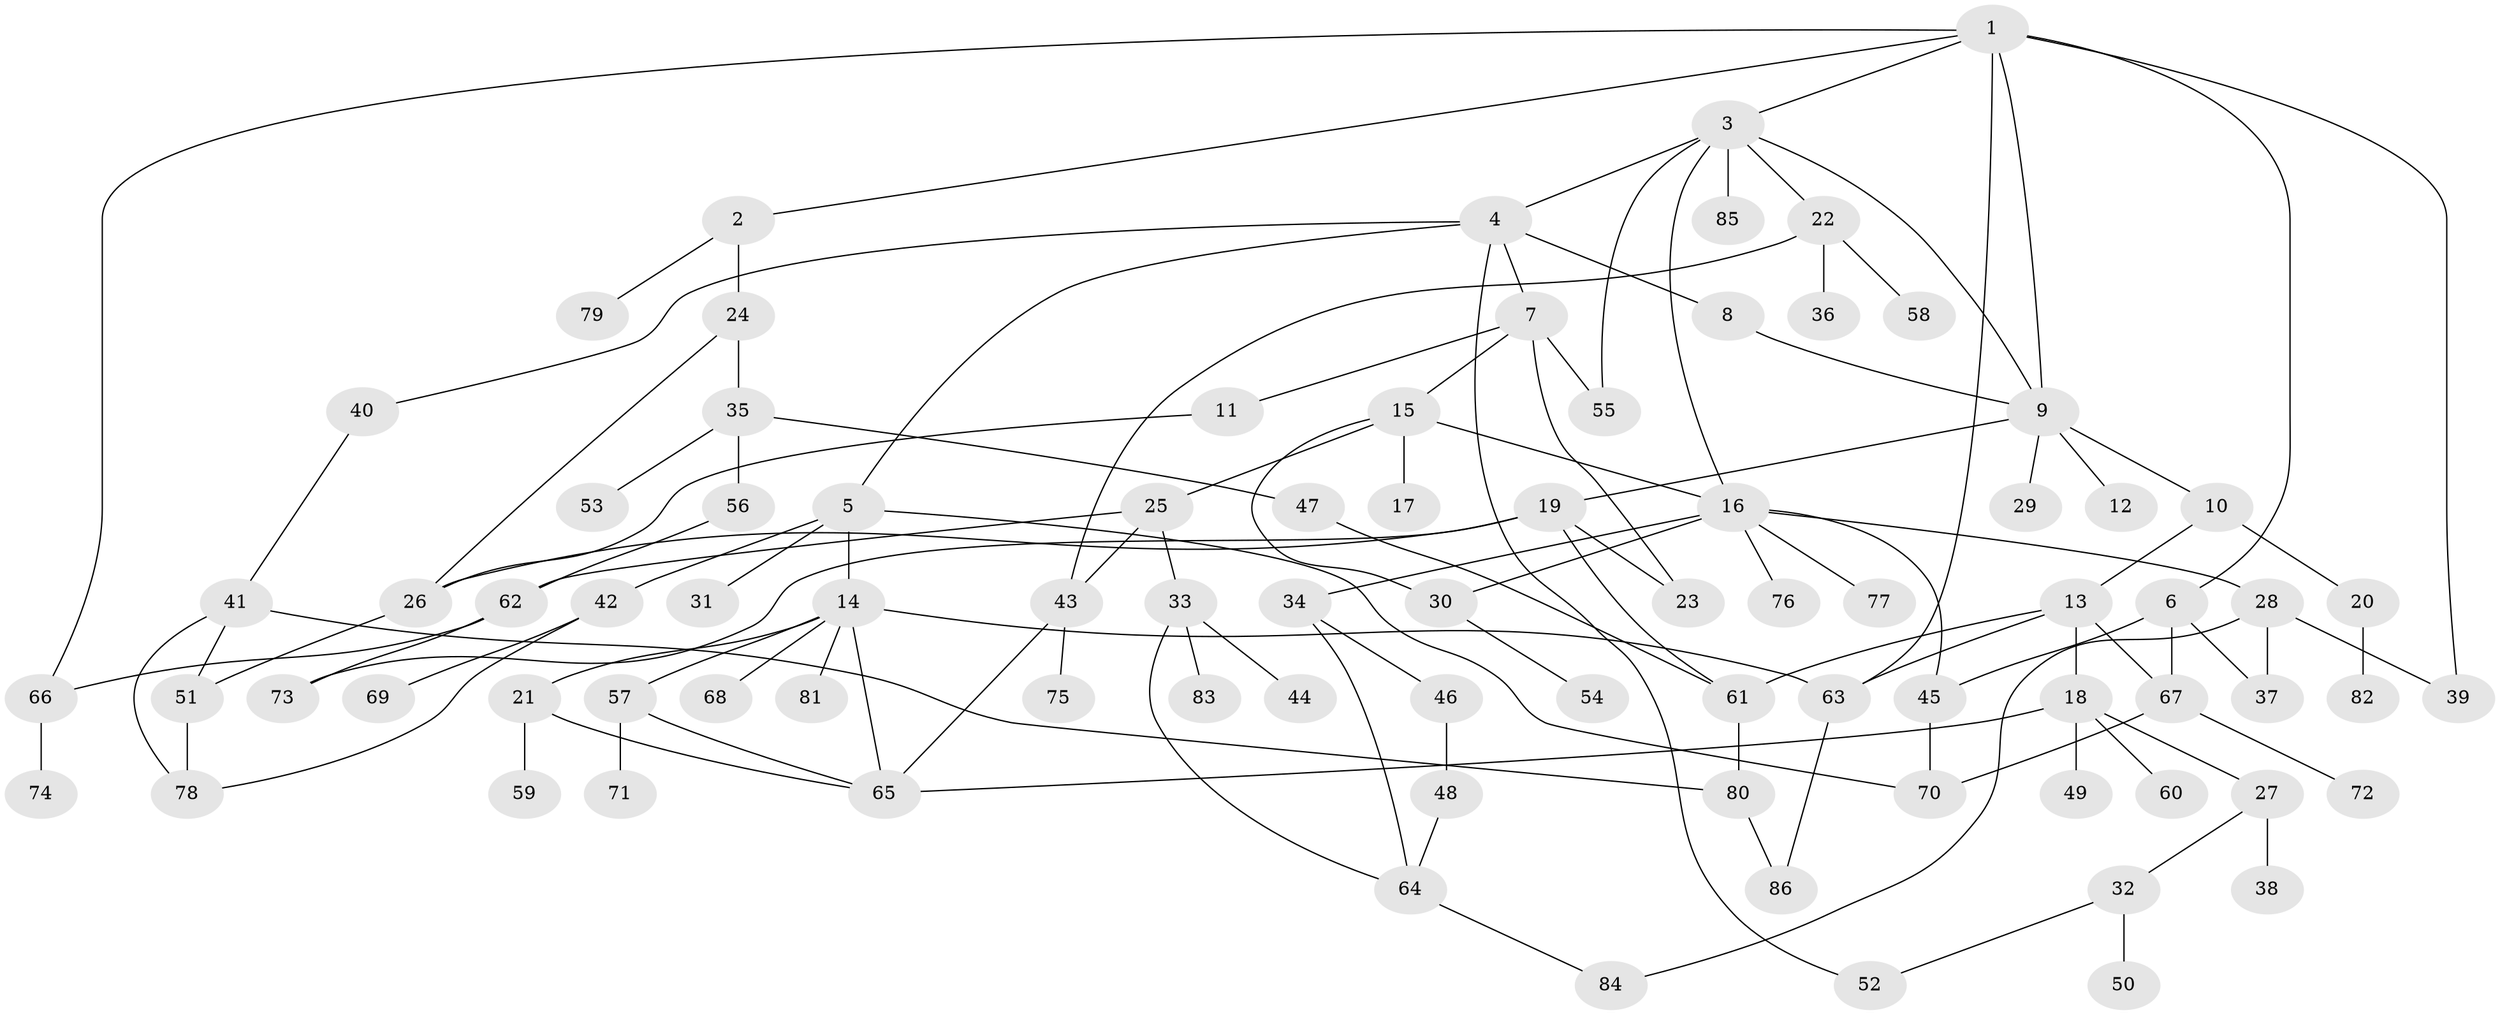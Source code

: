 // coarse degree distribution, {7: 0.05084745762711865, 4: 0.13559322033898305, 6: 0.06779661016949153, 9: 0.01694915254237288, 5: 0.06779661016949153, 8: 0.03389830508474576, 3: 0.11864406779661017, 1: 0.3898305084745763, 2: 0.11864406779661017}
// Generated by graph-tools (version 1.1) at 2025/41/03/06/25 10:41:26]
// undirected, 86 vertices, 120 edges
graph export_dot {
graph [start="1"]
  node [color=gray90,style=filled];
  1;
  2;
  3;
  4;
  5;
  6;
  7;
  8;
  9;
  10;
  11;
  12;
  13;
  14;
  15;
  16;
  17;
  18;
  19;
  20;
  21;
  22;
  23;
  24;
  25;
  26;
  27;
  28;
  29;
  30;
  31;
  32;
  33;
  34;
  35;
  36;
  37;
  38;
  39;
  40;
  41;
  42;
  43;
  44;
  45;
  46;
  47;
  48;
  49;
  50;
  51;
  52;
  53;
  54;
  55;
  56;
  57;
  58;
  59;
  60;
  61;
  62;
  63;
  64;
  65;
  66;
  67;
  68;
  69;
  70;
  71;
  72;
  73;
  74;
  75;
  76;
  77;
  78;
  79;
  80;
  81;
  82;
  83;
  84;
  85;
  86;
  1 -- 2;
  1 -- 3;
  1 -- 6;
  1 -- 39;
  1 -- 66;
  1 -- 63;
  1 -- 9;
  2 -- 24;
  2 -- 79;
  3 -- 4;
  3 -- 9;
  3 -- 16;
  3 -- 22;
  3 -- 85;
  3 -- 55;
  4 -- 5;
  4 -- 7;
  4 -- 8;
  4 -- 40;
  4 -- 52;
  5 -- 14;
  5 -- 31;
  5 -- 42;
  5 -- 70;
  6 -- 45;
  6 -- 67;
  6 -- 37;
  7 -- 11;
  7 -- 15;
  7 -- 55;
  7 -- 23;
  8 -- 9;
  9 -- 10;
  9 -- 12;
  9 -- 19;
  9 -- 29;
  10 -- 13;
  10 -- 20;
  11 -- 26;
  13 -- 18;
  13 -- 63;
  13 -- 67;
  13 -- 61;
  14 -- 21;
  14 -- 57;
  14 -- 68;
  14 -- 81;
  14 -- 63;
  14 -- 65;
  15 -- 17;
  15 -- 25;
  15 -- 30;
  15 -- 16;
  16 -- 28;
  16 -- 34;
  16 -- 45;
  16 -- 76;
  16 -- 77;
  16 -- 30;
  18 -- 27;
  18 -- 49;
  18 -- 60;
  18 -- 65;
  19 -- 23;
  19 -- 26;
  19 -- 73;
  19 -- 61;
  20 -- 82;
  21 -- 59;
  21 -- 65;
  22 -- 36;
  22 -- 58;
  22 -- 43;
  24 -- 35;
  24 -- 26;
  25 -- 33;
  25 -- 43;
  25 -- 62;
  26 -- 51;
  27 -- 32;
  27 -- 38;
  28 -- 37;
  28 -- 39;
  28 -- 84;
  30 -- 54;
  32 -- 50;
  32 -- 52;
  33 -- 44;
  33 -- 64;
  33 -- 83;
  34 -- 46;
  34 -- 64;
  35 -- 47;
  35 -- 53;
  35 -- 56;
  40 -- 41;
  41 -- 51;
  41 -- 78;
  41 -- 80;
  42 -- 69;
  42 -- 78;
  43 -- 75;
  43 -- 65;
  45 -- 70;
  46 -- 48;
  47 -- 61;
  48 -- 64;
  51 -- 78;
  56 -- 62;
  57 -- 71;
  57 -- 65;
  61 -- 80;
  62 -- 66;
  62 -- 73;
  63 -- 86;
  64 -- 84;
  66 -- 74;
  67 -- 72;
  67 -- 70;
  80 -- 86;
}
